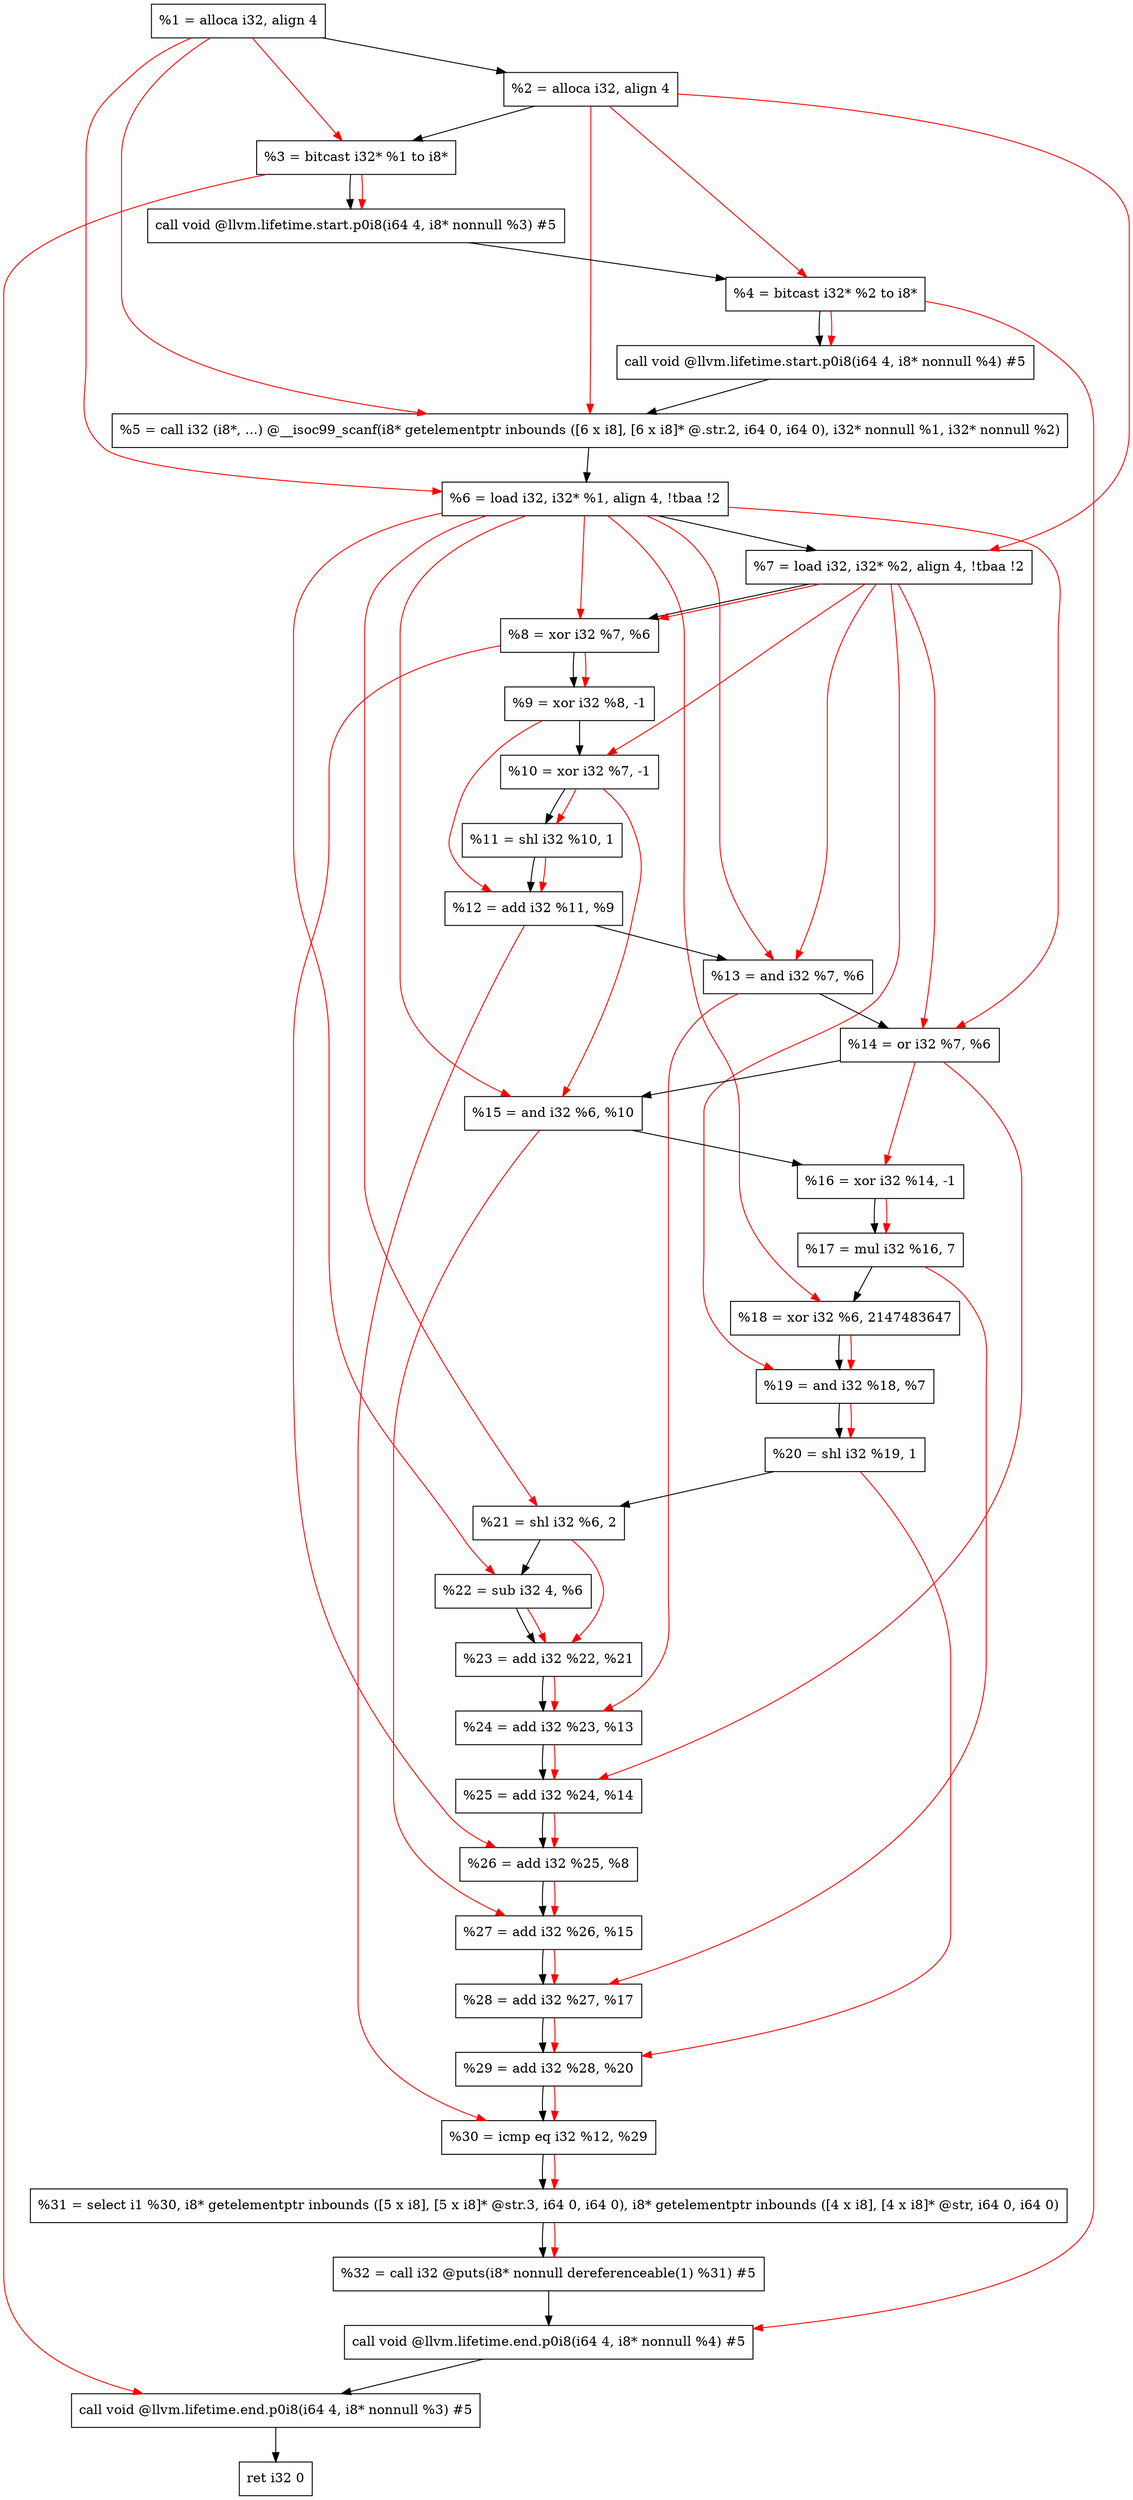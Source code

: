 digraph "DFG for'main' function" {
	Node0x1d02cc8[shape=record, label="  %1 = alloca i32, align 4"];
	Node0x1d02d48[shape=record, label="  %2 = alloca i32, align 4"];
	Node0x1d02dd8[shape=record, label="  %3 = bitcast i32* %1 to i8*"];
	Node0x1d03238[shape=record, label="  call void @llvm.lifetime.start.p0i8(i64 4, i8* nonnull %3) #5"];
	Node0x1d03318[shape=record, label="  %4 = bitcast i32* %2 to i8*"];
	Node0x1d03438[shape=record, label="  call void @llvm.lifetime.start.p0i8(i64 4, i8* nonnull %4) #5"];
	Node0x1d03670[shape=record, label="  %5 = call i32 (i8*, ...) @__isoc99_scanf(i8* getelementptr inbounds ([6 x i8], [6 x i8]* @.str.2, i64 0, i64 0), i32* nonnull %1, i32* nonnull %2)"];
	Node0x1d03728[shape=record, label="  %6 = load i32, i32* %1, align 4, !tbaa !2"];
	Node0x1d04698[shape=record, label="  %7 = load i32, i32* %2, align 4, !tbaa !2"];
	Node0x1d04d20[shape=record, label="  %8 = xor i32 %7, %6"];
	Node0x1d04d90[shape=record, label="  %9 = xor i32 %8, -1"];
	Node0x1d04e00[shape=record, label="  %10 = xor i32 %7, -1"];
	Node0x1d04e70[shape=record, label="  %11 = shl i32 %10, 1"];
	Node0x1d04ee0[shape=record, label="  %12 = add i32 %11, %9"];
	Node0x1d04f50[shape=record, label="  %13 = and i32 %7, %6"];
	Node0x1d04fc0[shape=record, label="  %14 = or i32 %7, %6"];
	Node0x1d05030[shape=record, label="  %15 = and i32 %6, %10"];
	Node0x1d050a0[shape=record, label="  %16 = xor i32 %14, -1"];
	Node0x1d05110[shape=record, label="  %17 = mul i32 %16, 7"];
	Node0x1d05180[shape=record, label="  %18 = xor i32 %6, 2147483647"];
	Node0x1d051f0[shape=record, label="  %19 = and i32 %18, %7"];
	Node0x1d05260[shape=record, label="  %20 = shl i32 %19, 1"];
	Node0x1d052d0[shape=record, label="  %21 = shl i32 %6, 2"];
	Node0x1d05340[shape=record, label="  %22 = sub i32 4, %6"];
	Node0x1d053b0[shape=record, label="  %23 = add i32 %22, %21"];
	Node0x1d05420[shape=record, label="  %24 = add i32 %23, %13"];
	Node0x1d05490[shape=record, label="  %25 = add i32 %24, %14"];
	Node0x1d05500[shape=record, label="  %26 = add i32 %25, %8"];
	Node0x1d05570[shape=record, label="  %27 = add i32 %26, %15"];
	Node0x1d055e0[shape=record, label="  %28 = add i32 %27, %17"];
	Node0x1d05650[shape=record, label="  %29 = add i32 %28, %20"];
	Node0x1d056c0[shape=record, label="  %30 = icmp eq i32 %12, %29"];
	Node0x1ca39d8[shape=record, label="  %31 = select i1 %30, i8* getelementptr inbounds ([5 x i8], [5 x i8]* @str.3, i64 0, i64 0), i8* getelementptr inbounds ([4 x i8], [4 x i8]* @str, i64 0, i64 0)"];
	Node0x1d05750[shape=record, label="  %32 = call i32 @puts(i8* nonnull dereferenceable(1) %31) #5"];
	Node0x1d05bb8[shape=record, label="  call void @llvm.lifetime.end.p0i8(i64 4, i8* nonnull %4) #5"];
	Node0x1d05d18[shape=record, label="  call void @llvm.lifetime.end.p0i8(i64 4, i8* nonnull %3) #5"];
	Node0x1d05dd8[shape=record, label="  ret i32 0"];
	Node0x1d02cc8 -> Node0x1d02d48;
	Node0x1d02d48 -> Node0x1d02dd8;
	Node0x1d02dd8 -> Node0x1d03238;
	Node0x1d03238 -> Node0x1d03318;
	Node0x1d03318 -> Node0x1d03438;
	Node0x1d03438 -> Node0x1d03670;
	Node0x1d03670 -> Node0x1d03728;
	Node0x1d03728 -> Node0x1d04698;
	Node0x1d04698 -> Node0x1d04d20;
	Node0x1d04d20 -> Node0x1d04d90;
	Node0x1d04d90 -> Node0x1d04e00;
	Node0x1d04e00 -> Node0x1d04e70;
	Node0x1d04e70 -> Node0x1d04ee0;
	Node0x1d04ee0 -> Node0x1d04f50;
	Node0x1d04f50 -> Node0x1d04fc0;
	Node0x1d04fc0 -> Node0x1d05030;
	Node0x1d05030 -> Node0x1d050a0;
	Node0x1d050a0 -> Node0x1d05110;
	Node0x1d05110 -> Node0x1d05180;
	Node0x1d05180 -> Node0x1d051f0;
	Node0x1d051f0 -> Node0x1d05260;
	Node0x1d05260 -> Node0x1d052d0;
	Node0x1d052d0 -> Node0x1d05340;
	Node0x1d05340 -> Node0x1d053b0;
	Node0x1d053b0 -> Node0x1d05420;
	Node0x1d05420 -> Node0x1d05490;
	Node0x1d05490 -> Node0x1d05500;
	Node0x1d05500 -> Node0x1d05570;
	Node0x1d05570 -> Node0x1d055e0;
	Node0x1d055e0 -> Node0x1d05650;
	Node0x1d05650 -> Node0x1d056c0;
	Node0x1d056c0 -> Node0x1ca39d8;
	Node0x1ca39d8 -> Node0x1d05750;
	Node0x1d05750 -> Node0x1d05bb8;
	Node0x1d05bb8 -> Node0x1d05d18;
	Node0x1d05d18 -> Node0x1d05dd8;
edge [color=red]
	Node0x1d02cc8 -> Node0x1d02dd8;
	Node0x1d02dd8 -> Node0x1d03238;
	Node0x1d02d48 -> Node0x1d03318;
	Node0x1d03318 -> Node0x1d03438;
	Node0x1d02cc8 -> Node0x1d03670;
	Node0x1d02d48 -> Node0x1d03670;
	Node0x1d02cc8 -> Node0x1d03728;
	Node0x1d02d48 -> Node0x1d04698;
	Node0x1d04698 -> Node0x1d04d20;
	Node0x1d03728 -> Node0x1d04d20;
	Node0x1d04d20 -> Node0x1d04d90;
	Node0x1d04698 -> Node0x1d04e00;
	Node0x1d04e00 -> Node0x1d04e70;
	Node0x1d04e70 -> Node0x1d04ee0;
	Node0x1d04d90 -> Node0x1d04ee0;
	Node0x1d04698 -> Node0x1d04f50;
	Node0x1d03728 -> Node0x1d04f50;
	Node0x1d04698 -> Node0x1d04fc0;
	Node0x1d03728 -> Node0x1d04fc0;
	Node0x1d03728 -> Node0x1d05030;
	Node0x1d04e00 -> Node0x1d05030;
	Node0x1d04fc0 -> Node0x1d050a0;
	Node0x1d050a0 -> Node0x1d05110;
	Node0x1d03728 -> Node0x1d05180;
	Node0x1d05180 -> Node0x1d051f0;
	Node0x1d04698 -> Node0x1d051f0;
	Node0x1d051f0 -> Node0x1d05260;
	Node0x1d03728 -> Node0x1d052d0;
	Node0x1d03728 -> Node0x1d05340;
	Node0x1d05340 -> Node0x1d053b0;
	Node0x1d052d0 -> Node0x1d053b0;
	Node0x1d053b0 -> Node0x1d05420;
	Node0x1d04f50 -> Node0x1d05420;
	Node0x1d05420 -> Node0x1d05490;
	Node0x1d04fc0 -> Node0x1d05490;
	Node0x1d05490 -> Node0x1d05500;
	Node0x1d04d20 -> Node0x1d05500;
	Node0x1d05500 -> Node0x1d05570;
	Node0x1d05030 -> Node0x1d05570;
	Node0x1d05570 -> Node0x1d055e0;
	Node0x1d05110 -> Node0x1d055e0;
	Node0x1d055e0 -> Node0x1d05650;
	Node0x1d05260 -> Node0x1d05650;
	Node0x1d04ee0 -> Node0x1d056c0;
	Node0x1d05650 -> Node0x1d056c0;
	Node0x1d056c0 -> Node0x1ca39d8;
	Node0x1ca39d8 -> Node0x1d05750;
	Node0x1d03318 -> Node0x1d05bb8;
	Node0x1d02dd8 -> Node0x1d05d18;
}

